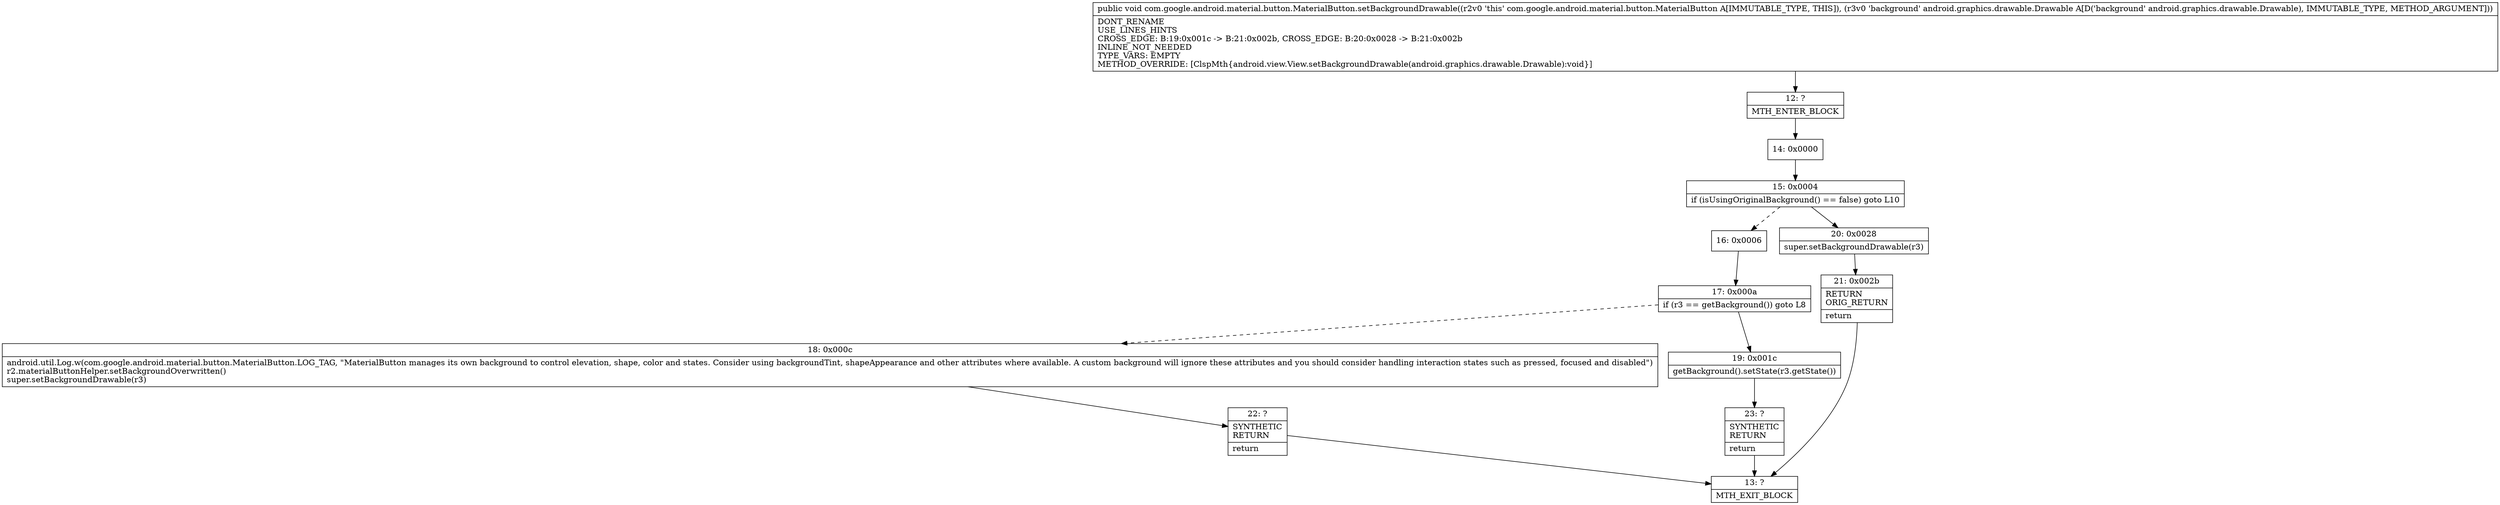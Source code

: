 digraph "CFG forcom.google.android.material.button.MaterialButton.setBackgroundDrawable(Landroid\/graphics\/drawable\/Drawable;)V" {
Node_12 [shape=record,label="{12\:\ ?|MTH_ENTER_BLOCK\l}"];
Node_14 [shape=record,label="{14\:\ 0x0000}"];
Node_15 [shape=record,label="{15\:\ 0x0004|if (isUsingOriginalBackground() == false) goto L10\l}"];
Node_16 [shape=record,label="{16\:\ 0x0006}"];
Node_17 [shape=record,label="{17\:\ 0x000a|if (r3 == getBackground()) goto L8\l}"];
Node_18 [shape=record,label="{18\:\ 0x000c|android.util.Log.w(com.google.android.material.button.MaterialButton.LOG_TAG, \"MaterialButton manages its own background to control elevation, shape, color and states. Consider using backgroundTint, shapeAppearance and other attributes where available. A custom background will ignore these attributes and you should consider handling interaction states such as pressed, focused and disabled\")\lr2.materialButtonHelper.setBackgroundOverwritten()\lsuper.setBackgroundDrawable(r3)\l}"];
Node_22 [shape=record,label="{22\:\ ?|SYNTHETIC\lRETURN\l|return\l}"];
Node_13 [shape=record,label="{13\:\ ?|MTH_EXIT_BLOCK\l}"];
Node_19 [shape=record,label="{19\:\ 0x001c|getBackground().setState(r3.getState())\l}"];
Node_23 [shape=record,label="{23\:\ ?|SYNTHETIC\lRETURN\l|return\l}"];
Node_20 [shape=record,label="{20\:\ 0x0028|super.setBackgroundDrawable(r3)\l}"];
Node_21 [shape=record,label="{21\:\ 0x002b|RETURN\lORIG_RETURN\l|return\l}"];
MethodNode[shape=record,label="{public void com.google.android.material.button.MaterialButton.setBackgroundDrawable((r2v0 'this' com.google.android.material.button.MaterialButton A[IMMUTABLE_TYPE, THIS]), (r3v0 'background' android.graphics.drawable.Drawable A[D('background' android.graphics.drawable.Drawable), IMMUTABLE_TYPE, METHOD_ARGUMENT]))  | DONT_RENAME\lUSE_LINES_HINTS\lCROSS_EDGE: B:19:0x001c \-\> B:21:0x002b, CROSS_EDGE: B:20:0x0028 \-\> B:21:0x002b\lINLINE_NOT_NEEDED\lTYPE_VARS: EMPTY\lMETHOD_OVERRIDE: [ClspMth\{android.view.View.setBackgroundDrawable(android.graphics.drawable.Drawable):void\}]\l}"];
MethodNode -> Node_12;Node_12 -> Node_14;
Node_14 -> Node_15;
Node_15 -> Node_16[style=dashed];
Node_15 -> Node_20;
Node_16 -> Node_17;
Node_17 -> Node_18[style=dashed];
Node_17 -> Node_19;
Node_18 -> Node_22;
Node_22 -> Node_13;
Node_19 -> Node_23;
Node_23 -> Node_13;
Node_20 -> Node_21;
Node_21 -> Node_13;
}

